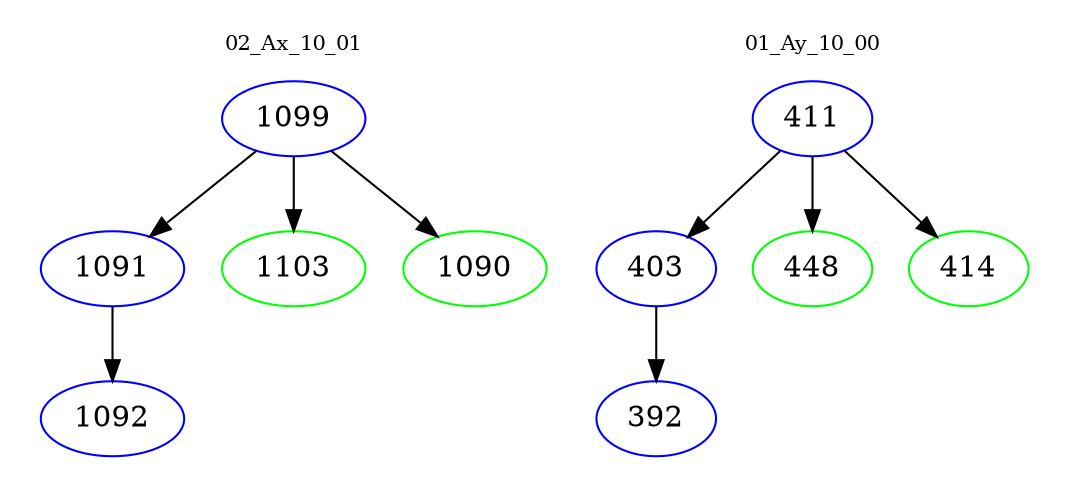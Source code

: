 digraph{
subgraph cluster_0 {
color = white
label = "02_Ax_10_01";
fontsize=10;
T0_1099 [label="1099", color="blue"]
T0_1099 -> T0_1091 [color="black"]
T0_1091 [label="1091", color="blue"]
T0_1091 -> T0_1092 [color="black"]
T0_1092 [label="1092", color="blue"]
T0_1099 -> T0_1103 [color="black"]
T0_1103 [label="1103", color="green"]
T0_1099 -> T0_1090 [color="black"]
T0_1090 [label="1090", color="green"]
}
subgraph cluster_1 {
color = white
label = "01_Ay_10_00";
fontsize=10;
T1_411 [label="411", color="blue"]
T1_411 -> T1_403 [color="black"]
T1_403 [label="403", color="blue"]
T1_403 -> T1_392 [color="black"]
T1_392 [label="392", color="blue"]
T1_411 -> T1_448 [color="black"]
T1_448 [label="448", color="green"]
T1_411 -> T1_414 [color="black"]
T1_414 [label="414", color="green"]
}
}
